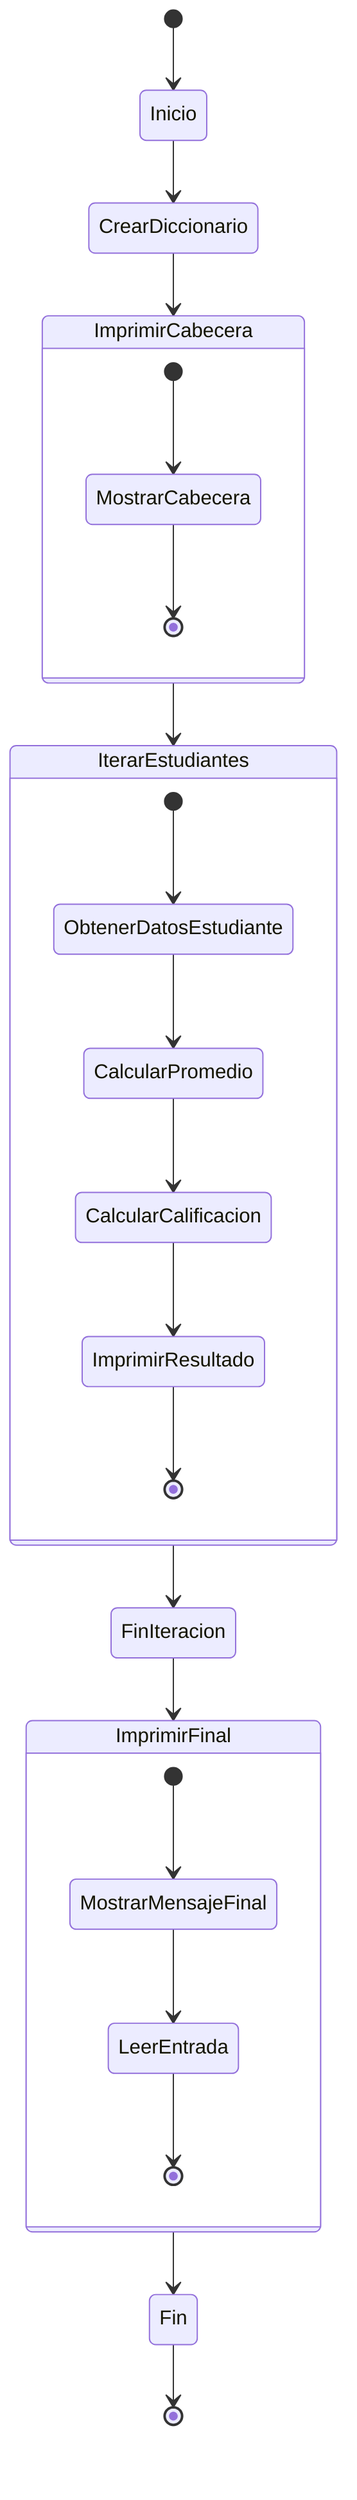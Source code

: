 stateDiagram-v2
    [*] --> Inicio
    Inicio --> CrearDiccionario
    CrearDiccionario --> ImprimirCabecera

    state ImprimirCabecera {
        [*] --> MostrarCabecera
        MostrarCabecera --> [*]
    }

    ImprimirCabecera --> IterarEstudiantes
    state IterarEstudiantes {
        [*] --> ObtenerDatosEstudiante
        ObtenerDatosEstudiante --> CalcularPromedio
        CalcularPromedio --> CalcularCalificacion
        CalcularCalificacion --> ImprimirResultado
        ImprimirResultado --> [*]
    }

    IterarEstudiantes --> FinIteracion

    FinIteracion --> ImprimirFinal
    state ImprimirFinal {
        [*] --> MostrarMensajeFinal
        MostrarMensajeFinal --> LeerEntrada
        LeerEntrada --> [*]
    }

    ImprimirFinal --> Fin
    Fin --> [*]